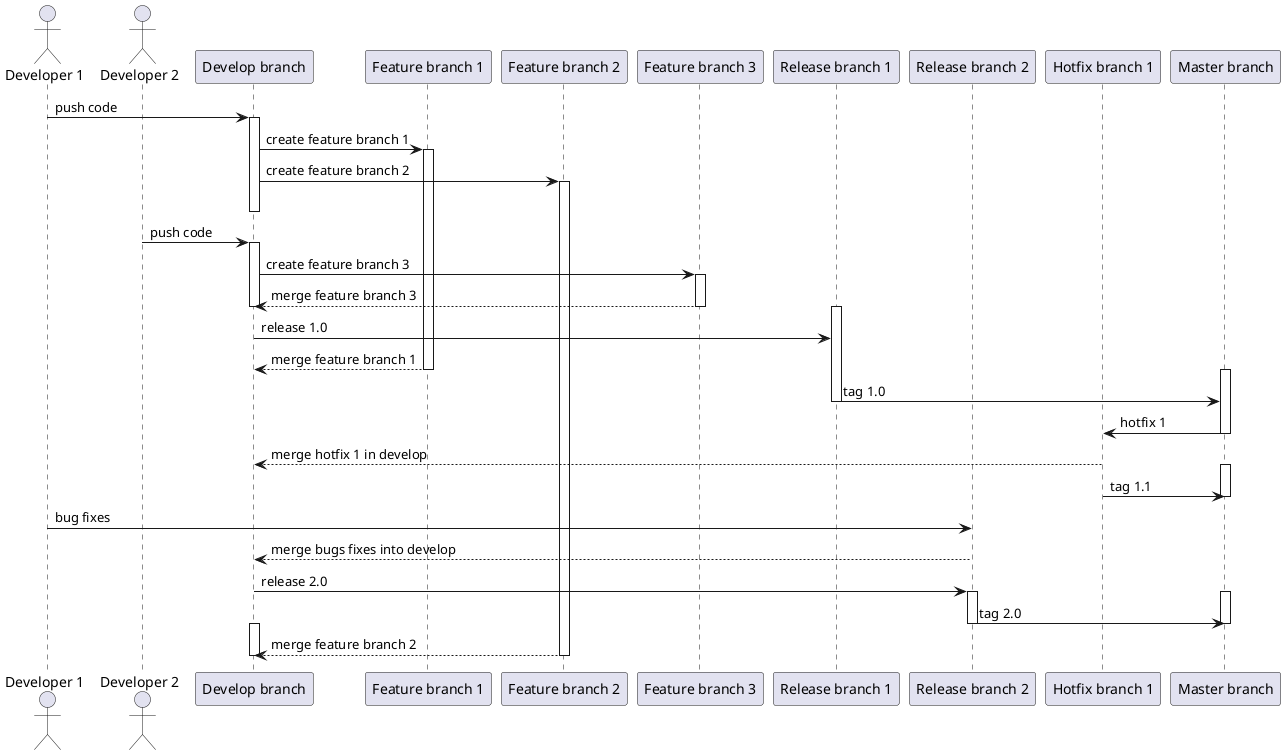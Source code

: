 @startuml
actor "Developer 1" as dev1
actor "Developer 2" as dev2
participant "Develop branch" as db
participant "Feature branch 1" as fb1
participant "Feature branch 2" as fb2
participant "Feature branch 3" as fb3
participant "Release branch 1" as rb1
participant "Release branch 2" as rb2
participant "Hotfix branch 1" as hb1
participant "Master branch" as mb


dev1 -> db: push code
Activate db
db -> fb1: create feature branch 1
Activate fb1
db -> fb2: create feature branch 2
Activate fb2
Deactivate db

dev2 -> db: push code
Activate db
db -> fb3: create feature branch 3
Activate fb3
fb3 --> db: merge feature branch 3
Deactivate fb3
Deactivate db
Activate rb1
db -> rb1: release 1.0
fb1 --> db: merge feature branch 1
Deactivate fb1
Activate mb
rb1 -> mb: tag 1.0
Deactivate rb1
mb -> hb1: hotfix 1
Deactivate mb
hb1 --> db: merge hotfix 1 in develop
Activate mb
hb1 -> mb: tag 1.1
Deactivate mb
dev1 -> rb2: bug fixes
rb2 --> db: merge bugs fixes into develop
db -> rb2: release 2.0
Activate rb2
Activate mb
rb2 -> mb: tag 2.0
Deactivate mb
Deactivate rb2

Activate db
fb2 --> db: merge feature branch 2
Deactivate fb2
Deactivate db




@enduml